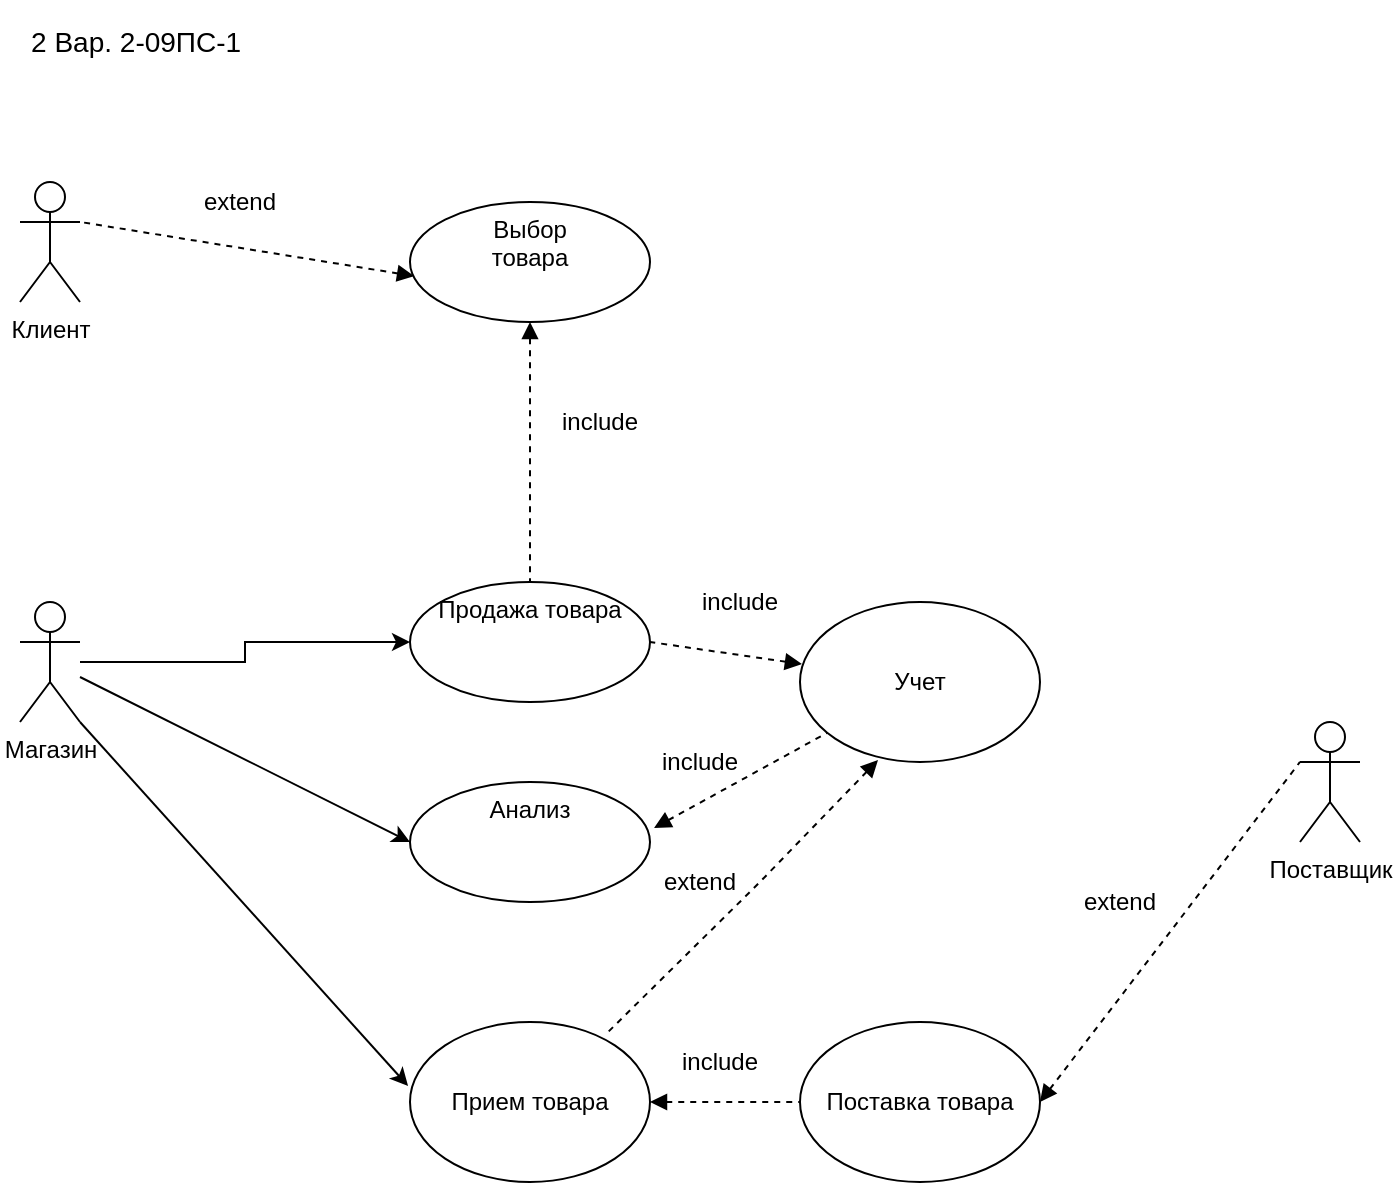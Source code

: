 <mxfile version="15.4.0" type="device"><diagram id="Ho5su_fnkpV8gu__RzwF" name="Page-1"><mxGraphModel dx="1422" dy="822" grid="1" gridSize="10" guides="1" tooltips="1" connect="1" arrows="1" fold="1" page="1" pageScale="1" pageWidth="850" pageHeight="1100" math="0" shadow="0"><root><mxCell id="0"/><mxCell id="1" parent="0"/><mxCell id="RUzdkO3aJ3uLoeBEZsD4-1" value="Клиент" style="shape=umlActor;verticalLabelPosition=bottom;verticalAlign=top;html=1;outlineConnect=0;" parent="1" vertex="1"><mxGeometry x="170" y="310" width="30" height="60" as="geometry"/></mxCell><mxCell id="RUzdkO3aJ3uLoeBEZsD4-2" value="Поставщик" style="shape=umlActor;verticalLabelPosition=bottom;verticalAlign=top;html=1;outlineConnect=0;" parent="1" vertex="1"><mxGeometry x="810" y="580" width="30" height="60" as="geometry"/></mxCell><mxCell id="RUzdkO3aJ3uLoeBEZsD4-14" value="" style="edgeStyle=orthogonalEdgeStyle;rounded=0;orthogonalLoop=1;jettySize=auto;html=1;" parent="1" source="RUzdkO3aJ3uLoeBEZsD4-3" target="RUzdkO3aJ3uLoeBEZsD4-13" edge="1"><mxGeometry relative="1" as="geometry"/></mxCell><mxCell id="RUzdkO3aJ3uLoeBEZsD4-3" value="Магазин" style="shape=umlActor;verticalLabelPosition=bottom;verticalAlign=top;html=1;outlineConnect=0;" parent="1" vertex="1"><mxGeometry x="170" y="520" width="30" height="60" as="geometry"/></mxCell><mxCell id="RUzdkO3aJ3uLoeBEZsD4-5" value="Выбор&lt;br&gt;товара" style="ellipse;whiteSpace=wrap;html=1;verticalAlign=top;" parent="1" vertex="1"><mxGeometry x="365" y="320" width="120" height="60" as="geometry"/></mxCell><mxCell id="RUzdkO3aJ3uLoeBEZsD4-13" value="Продажа товара&lt;br&gt;" style="ellipse;whiteSpace=wrap;html=1;verticalAlign=top;" parent="1" vertex="1"><mxGeometry x="365" y="510" width="120" height="60" as="geometry"/></mxCell><mxCell id="RUzdkO3aJ3uLoeBEZsD4-17" value="Поставка товара" style="ellipse;whiteSpace=wrap;html=1;" parent="1" vertex="1"><mxGeometry x="560" y="730" width="120" height="80" as="geometry"/></mxCell><mxCell id="RUzdkO3aJ3uLoeBEZsD4-24" value="" style="endArrow=none;dashed=1;html=1;entryX=0;entryY=0.5;entryDx=0;entryDy=0;startArrow=block;exitX=1;exitY=0.5;exitDx=0;exitDy=0;startFill=1;" parent="1" source="pHCuzFtkTr6KwmiOeuuA-1" target="RUzdkO3aJ3uLoeBEZsD4-17" edge="1"><mxGeometry width="50" height="50" relative="1" as="geometry"><mxPoint x="200" y="710" as="sourcePoint"/><mxPoint x="400" y="620" as="targetPoint"/></mxGeometry></mxCell><mxCell id="RUzdkO3aJ3uLoeBEZsD4-28" value="" style="endArrow=none;dashed=1;html=1;exitX=0.5;exitY=1;exitDx=0;exitDy=0;startArrow=block;startFill=1;entryX=0.5;entryY=0;entryDx=0;entryDy=0;" parent="1" source="RUzdkO3aJ3uLoeBEZsD4-5" target="RUzdkO3aJ3uLoeBEZsD4-13" edge="1"><mxGeometry width="50" height="50" relative="1" as="geometry"><mxPoint x="478.04" y="420" as="sourcePoint"/><mxPoint x="370" y="430" as="targetPoint"/></mxGeometry></mxCell><mxCell id="RUzdkO3aJ3uLoeBEZsD4-29" value="" style="endArrow=none;dashed=1;html=1;exitX=0.017;exitY=0.617;exitDx=0;exitDy=0;exitPerimeter=0;startArrow=block;startFill=1;entryX=1;entryY=0.333;entryDx=0;entryDy=0;entryPerimeter=0;" parent="1" source="RUzdkO3aJ3uLoeBEZsD4-5" target="RUzdkO3aJ3uLoeBEZsD4-1" edge="1"><mxGeometry width="50" height="50" relative="1" as="geometry"><mxPoint x="200" y="339.333" as="sourcePoint"/><mxPoint x="330" y="400" as="targetPoint"/></mxGeometry></mxCell><mxCell id="RUzdkO3aJ3uLoeBEZsD4-30" value="" style="endArrow=none;dashed=1;html=1;entryX=0;entryY=0.333;entryDx=0;entryDy=0;entryPerimeter=0;exitX=1;exitY=0.5;exitDx=0;exitDy=0;startArrow=block;startFill=1;" parent="1" source="RUzdkO3aJ3uLoeBEZsD4-17" target="RUzdkO3aJ3uLoeBEZsD4-2" edge="1"><mxGeometry width="50" height="50" relative="1" as="geometry"><mxPoint x="590" y="640" as="sourcePoint"/><mxPoint x="700" y="680" as="targetPoint"/></mxGeometry></mxCell><mxCell id="RUzdkO3aJ3uLoeBEZsD4-35" value="Анализ" style="ellipse;whiteSpace=wrap;html=1;verticalAlign=top;direction=east;" parent="1" vertex="1"><mxGeometry x="365" y="610" width="120" height="60" as="geometry"/></mxCell><mxCell id="RUzdkO3aJ3uLoeBEZsD4-42" value="" style="endArrow=classic;html=1;entryX=0;entryY=0.5;entryDx=0;entryDy=0;" parent="1" source="RUzdkO3aJ3uLoeBEZsD4-3" target="RUzdkO3aJ3uLoeBEZsD4-35" edge="1"><mxGeometry width="50" height="50" relative="1" as="geometry"><mxPoint x="310" y="635" as="sourcePoint"/><mxPoint x="360" y="585" as="targetPoint"/></mxGeometry></mxCell><mxCell id="RUzdkO3aJ3uLoeBEZsD4-43" value="" style="endArrow=none;dashed=1;html=1;exitX=1.017;exitY=0.383;exitDx=0;exitDy=0;startArrow=block;exitPerimeter=0;startFill=1;" parent="1" source="RUzdkO3aJ3uLoeBEZsD4-35" target="RUzdkO3aJ3uLoeBEZsD4-44" edge="1"><mxGeometry width="50" height="50" relative="1" as="geometry"><mxPoint x="570" y="650" as="sourcePoint"/><mxPoint x="590" y="520" as="targetPoint"/></mxGeometry></mxCell><mxCell id="RUzdkO3aJ3uLoeBEZsD4-44" value="Учет" style="ellipse;whiteSpace=wrap;html=1;" parent="1" vertex="1"><mxGeometry x="560" y="520" width="120" height="80" as="geometry"/></mxCell><mxCell id="RUzdkO3aJ3uLoeBEZsD4-45" value="" style="endArrow=none;dashed=1;html=1;exitX=0.008;exitY=0.388;exitDx=0;exitDy=0;startArrow=block;startFill=1;exitPerimeter=0;entryX=1;entryY=0.5;entryDx=0;entryDy=0;" parent="1" source="RUzdkO3aJ3uLoeBEZsD4-44" target="RUzdkO3aJ3uLoeBEZsD4-13" edge="1"><mxGeometry width="50" height="50" relative="1" as="geometry"><mxPoint x="540" y="550" as="sourcePoint"/><mxPoint x="530" y="570" as="targetPoint"/></mxGeometry></mxCell><mxCell id="RUzdkO3aJ3uLoeBEZsD4-51" value="&lt;p&gt;&lt;font style=&quot;font-size: 14px&quot;&gt;2 Вар. 2-09ПС-1&amp;nbsp;&lt;/font&gt;&lt;/p&gt;" style="text;html=1;strokeColor=none;fillColor=none;align=center;verticalAlign=middle;whiteSpace=wrap;rounded=0;" parent="1" vertex="1"><mxGeometry x="160" y="230" width="140" height="20" as="geometry"/></mxCell><mxCell id="RUzdkO3aJ3uLoeBEZsD4-52" value="include" style="text;html=1;strokeColor=none;fillColor=none;align=center;verticalAlign=middle;whiteSpace=wrap;rounded=0;" parent="1" vertex="1"><mxGeometry x="490" y="590" width="40" height="20" as="geometry"/></mxCell><mxCell id="RUzdkO3aJ3uLoeBEZsD4-53" value="include" style="text;html=1;strokeColor=none;fillColor=none;align=center;verticalAlign=middle;whiteSpace=wrap;rounded=0;" parent="1" vertex="1"><mxGeometry x="440" y="420" width="40" height="20" as="geometry"/></mxCell><mxCell id="RUzdkO3aJ3uLoeBEZsD4-54" value="extend" style="text;html=1;strokeColor=none;fillColor=none;align=center;verticalAlign=middle;whiteSpace=wrap;rounded=0;" parent="1" vertex="1"><mxGeometry x="260" y="310" width="40" height="20" as="geometry"/></mxCell><mxCell id="RUzdkO3aJ3uLoeBEZsD4-55" value="include" style="text;html=1;strokeColor=none;fillColor=none;align=center;verticalAlign=middle;whiteSpace=wrap;rounded=0;" parent="1" vertex="1"><mxGeometry x="510" y="510" width="40" height="20" as="geometry"/></mxCell><mxCell id="RUzdkO3aJ3uLoeBEZsD4-56" value="extend" style="text;html=1;strokeColor=none;fillColor=none;align=center;verticalAlign=middle;whiteSpace=wrap;rounded=0;" parent="1" vertex="1"><mxGeometry x="490" y="650" width="40" height="20" as="geometry"/></mxCell><mxCell id="RUzdkO3aJ3uLoeBEZsD4-57" value="include" style="text;html=1;strokeColor=none;fillColor=none;align=center;verticalAlign=middle;whiteSpace=wrap;rounded=0;" parent="1" vertex="1"><mxGeometry x="500" y="740" width="40" height="20" as="geometry"/></mxCell><mxCell id="pHCuzFtkTr6KwmiOeuuA-1" value="Прием товара" style="ellipse;whiteSpace=wrap;html=1;hachureGap=4;pointerEvents=0;" parent="1" vertex="1"><mxGeometry x="365" y="730" width="120" height="80" as="geometry"/></mxCell><mxCell id="pHCuzFtkTr6KwmiOeuuA-8" value="" style="endArrow=classic;html=1;exitX=1;exitY=1;exitDx=0;exitDy=0;exitPerimeter=0;entryX=-0.008;entryY=0.4;entryDx=0;entryDy=0;entryPerimeter=0;" parent="1" source="RUzdkO3aJ3uLoeBEZsD4-3" target="pHCuzFtkTr6KwmiOeuuA-1" edge="1"><mxGeometry width="50" height="50" relative="1" as="geometry"><mxPoint x="150" y="630" as="sourcePoint"/><mxPoint x="330" y="710" as="targetPoint"/></mxGeometry></mxCell><mxCell id="49fOIxGZaE_pbEnNiJX9-2" value="" style="endArrow=none;dashed=1;html=1;startArrow=block;startFill=1;exitX=0.325;exitY=0.988;exitDx=0;exitDy=0;exitPerimeter=0;entryX=0.825;entryY=0.063;entryDx=0;entryDy=0;entryPerimeter=0;" parent="1" source="RUzdkO3aJ3uLoeBEZsD4-44" target="pHCuzFtkTr6KwmiOeuuA-1" edge="1"><mxGeometry width="50" height="50" relative="1" as="geometry"><mxPoint x="460" y="740" as="sourcePoint"/><mxPoint x="600" y="650" as="targetPoint"/><Array as="points"><mxPoint x="540" y="660"/></Array></mxGeometry></mxCell><mxCell id="49fOIxGZaE_pbEnNiJX9-3" value="extend" style="text;html=1;strokeColor=none;fillColor=none;align=center;verticalAlign=middle;whiteSpace=wrap;rounded=0;" parent="1" vertex="1"><mxGeometry x="700" y="660" width="40" height="20" as="geometry"/></mxCell></root></mxGraphModel></diagram></mxfile>